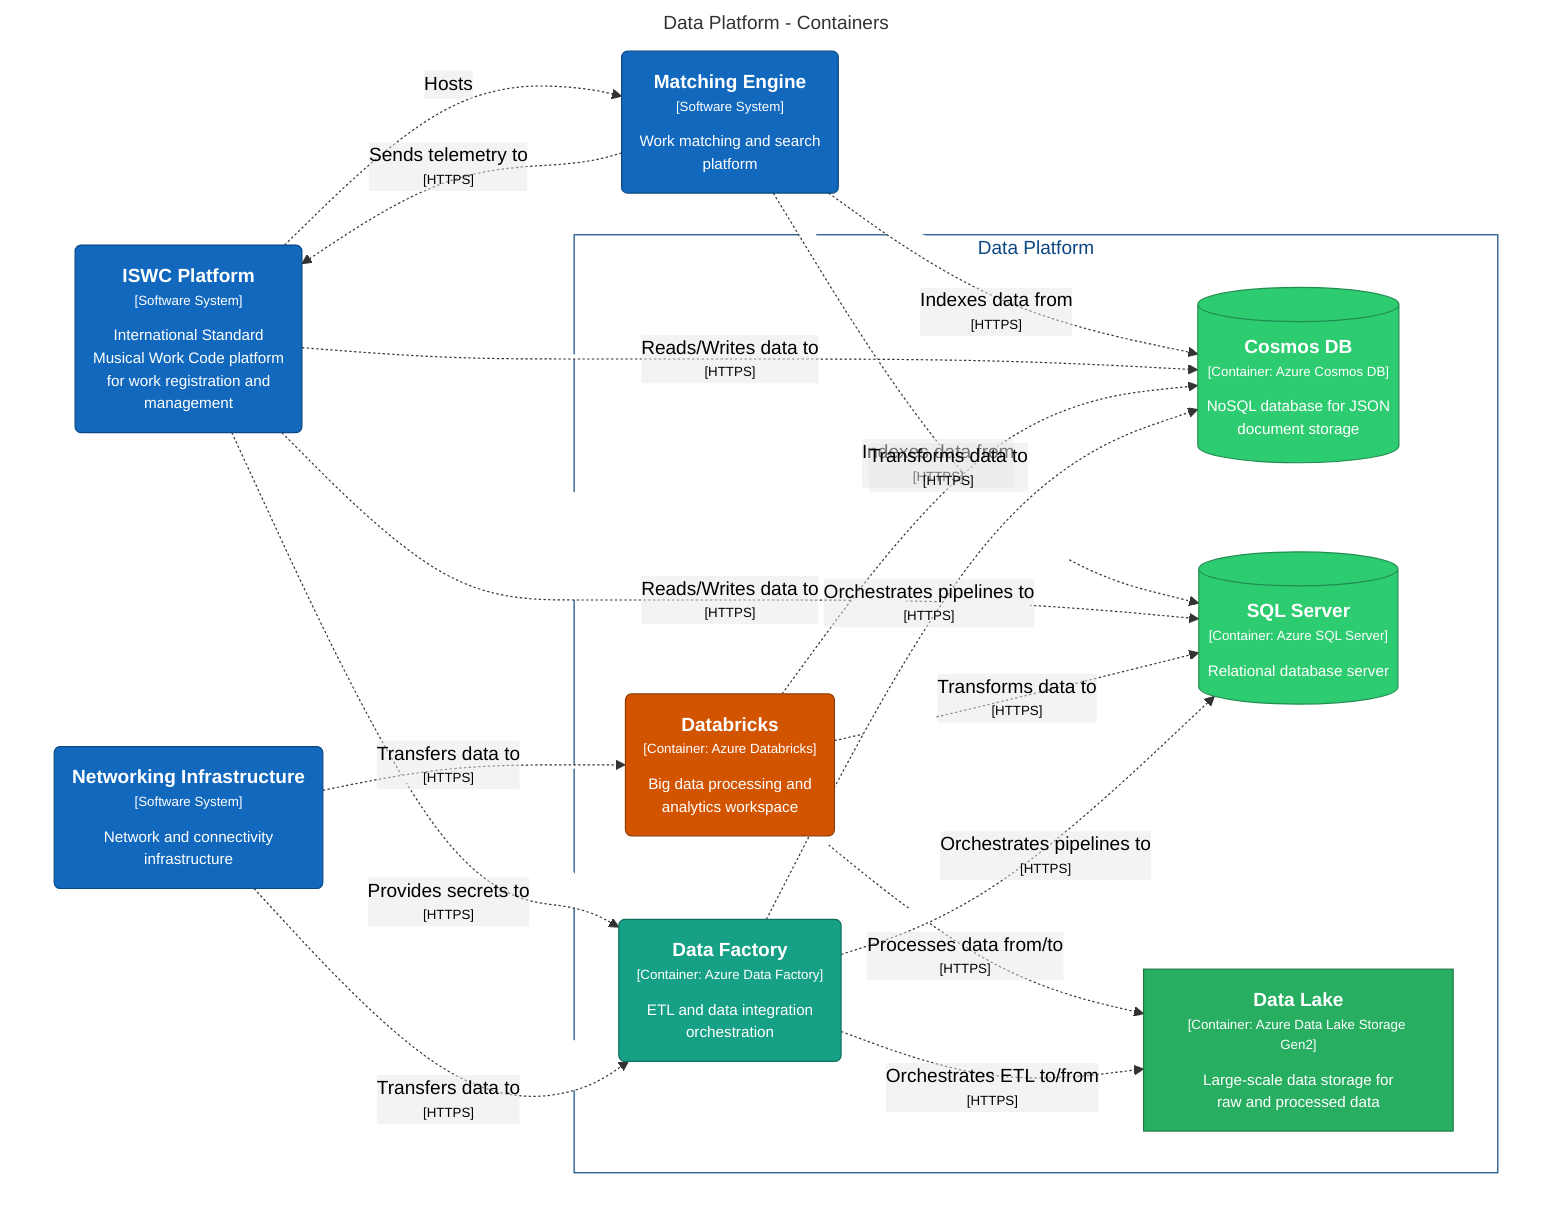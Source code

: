 graph TB
  linkStyle default fill:#ffffff,color:#000000

  subgraph diagram ["Data Platform - Containers"]
    style diagram fill:#ffffff,stroke:#ffffff

    4("<div style='font-weight: bold'>ISWC Platform</div><div style='font-size: 70%; margin-top: 0px'>[Software System]</div><div style='font-size: 80%; margin-top:10px'>International Standard<br />Musical Work Code platform<br />for work registration and<br />management</div>")
    style 4 fill:#1168bd,stroke:#0b4884,color:#ffffff
    13("<div style='font-weight: bold'>Matching Engine</div><div style='font-size: 70%; margin-top: 0px'>[Software System]</div><div style='font-size: 80%; margin-top:10px'>Work matching and search<br />platform</div>")
    style 13 fill:#1168bd,stroke:#0b4884,color:#ffffff
    27("<div style='font-weight: bold'>Networking Infrastructure</div><div style='font-size: 70%; margin-top: 0px'>[Software System]</div><div style='font-size: 80%; margin-top:10px'>Network and connectivity<br />infrastructure</div>")
    style 27 fill:#1168bd,stroke:#0b4884,color:#ffffff

    subgraph 17 ["Data Platform"]
      style 17 fill:#ffffff,stroke:#0b4884,color:#0b4884

      18("<div style='font-weight: bold'>Databricks</div><div style='font-size: 70%; margin-top: 0px'>[Container: Azure Databricks]</div><div style='font-size: 80%; margin-top:10px'>Big data processing and<br />analytics workspace</div>")
      style 18 fill:#d35400,stroke:#933a00,color:#ffffff
      19("<div style='font-weight: bold'>Data Factory</div><div style='font-size: 70%; margin-top: 0px'>[Container: Azure Data Factory]</div><div style='font-size: 80%; margin-top:10px'>ETL and data integration<br />orchestration</div>")
      style 19 fill:#16a085,stroke:#0f705d,color:#ffffff
      20[("<div style='font-weight: bold'>Cosmos DB</div><div style='font-size: 70%; margin-top: 0px'>[Container: Azure Cosmos DB]</div><div style='font-size: 80%; margin-top:10px'>NoSQL database for JSON<br />document storage</div>")]
      style 20 fill:#2ecc71,stroke:#208e4f,color:#ffffff
      23[("<div style='font-weight: bold'>SQL Server</div><div style='font-size: 70%; margin-top: 0px'>[Container: Azure SQL Server]</div><div style='font-size: 80%; margin-top:10px'>Relational database server</div>")]
      style 23 fill:#2ecc71,stroke:#208e4f,color:#ffffff
      26["<div style='font-weight: bold'>Data Lake</div><div style='font-size: 70%; margin-top: 0px'>[Container: Azure Data Lake Storage Gen2]</div><div style='font-size: 80%; margin-top:10px'>Large-scale data storage for<br />raw and processed data</div>"]
      style 26 fill:#27ae60,stroke:#1b7943,color:#ffffff
    end

    4-. "<div>Hosts</div><div style='font-size: 70%'></div>" .->13
    4-. "<div>Provides secrets to</div><div style='font-size: 70%'>[HTTPS]</div>" .->19
    13-. "<div>Sends telemetry to</div><div style='font-size: 70%'>[HTTPS]</div>" .->4
    13-. "<div>Indexes data from</div><div style='font-size: 70%'>[HTTPS]</div>" .->20
    13-. "<div>Indexes data from</div><div style='font-size: 70%'>[HTTPS]</div>" .->23
    4-. "<div>Reads/Writes data to</div><div style='font-size: 70%'>[HTTPS]</div>" .->20
    4-. "<div>Reads/Writes data to</div><div style='font-size: 70%'>[HTTPS]</div>" .->23
    18-. "<div>Processes data from/to</div><div style='font-size: 70%'>[HTTPS]</div>" .->26
    18-. "<div>Transforms data to</div><div style='font-size: 70%'>[HTTPS]</div>" .->20
    18-. "<div>Transforms data to</div><div style='font-size: 70%'>[HTTPS]</div>" .->23
    19-. "<div>Orchestrates ETL to/from</div><div style='font-size: 70%'>[HTTPS]</div>" .->26
    19-. "<div>Orchestrates pipelines to</div><div style='font-size: 70%'>[HTTPS]</div>" .->20
    19-. "<div>Orchestrates pipelines to</div><div style='font-size: 70%'>[HTTPS]</div>" .->23
    27-. "<div>Transfers data to</div><div style='font-size: 70%'>[HTTPS]</div>" .->18
    27-. "<div>Transfers data to</div><div style='font-size: 70%'>[HTTPS]</div>" .->19
  end